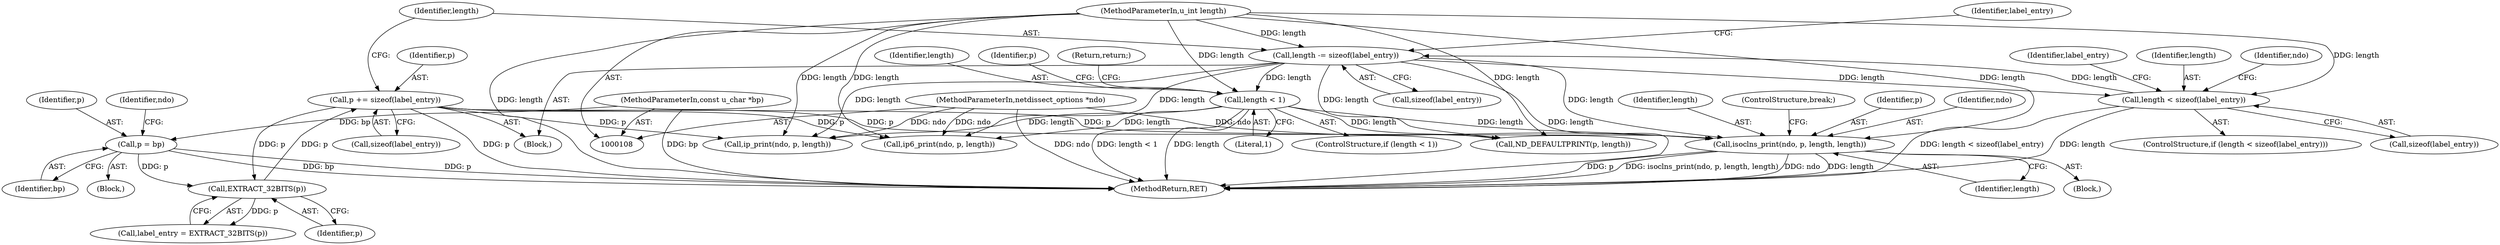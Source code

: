 digraph "1_tcpdump_1dcd10aceabbc03bf571ea32b892c522cbe923de_11@pointer" {
"1000340" [label="(Call,isoclns_print(ndo, p, length, length))"];
"1000109" [label="(MethodParameterIn,netdissect_options *ndo)"];
"1000217" [label="(Call,p += sizeof(label_entry))"];
"1000152" [label="(Call,EXTRACT_32BITS(p))"];
"1000123" [label="(Call,p = bp)"];
"1000110" [label="(MethodParameterIn,const u_char *bp)"];
"1000221" [label="(Call,length -= sizeof(label_entry))"];
"1000138" [label="(Call,length < sizeof(label_entry))"];
"1000111" [label="(MethodParameterIn,u_int length)"];
"1000248" [label="(Call,length < 1)"];
"1000112" [label="(Block,)"];
"1000125" [label="(Identifier,bp)"];
"1000219" [label="(Call,sizeof(label_entry))"];
"1000131" [label="(Block,)"];
"1000150" [label="(Call,label_entry = EXTRACT_32BITS(p))"];
"1000152" [label="(Call,EXTRACT_32BITS(p))"];
"1000128" [label="(Identifier,ndo)"];
"1000227" [label="(Identifier,label_entry)"];
"1000222" [label="(Identifier,length)"];
"1000221" [label="(Call,length -= sizeof(label_entry))"];
"1000354" [label="(MethodReturn,RET)"];
"1000334" [label="(Call,ip6_print(ndo, p, length))"];
"1000153" [label="(Identifier,p)"];
"1000123" [label="(Call,p = bp)"];
"1000249" [label="(Identifier,length)"];
"1000311" [label="(Call,ND_DEFAULTPRINT(p, length))"];
"1000340" [label="(Call,isoclns_print(ndo, p, length, length))"];
"1000250" [label="(Literal,1)"];
"1000218" [label="(Identifier,p)"];
"1000247" [label="(ControlStructure,if (length < 1))"];
"1000255" [label="(Identifier,p)"];
"1000110" [label="(MethodParameterIn,const u_char *bp)"];
"1000111" [label="(MethodParameterIn,u_int length)"];
"1000137" [label="(ControlStructure,if (length < sizeof(label_entry)))"];
"1000328" [label="(Call,ip_print(ndo, p, length))"];
"1000124" [label="(Identifier,p)"];
"1000223" [label="(Call,sizeof(label_entry))"];
"1000345" [label="(ControlStructure,break;)"];
"1000140" [label="(Call,sizeof(label_entry))"];
"1000344" [label="(Identifier,length)"];
"1000138" [label="(Call,length < sizeof(label_entry))"];
"1000342" [label="(Identifier,p)"];
"1000109" [label="(MethodParameterIn,netdissect_options *ndo)"];
"1000252" [label="(Return,return;)"];
"1000151" [label="(Identifier,label_entry)"];
"1000139" [label="(Identifier,length)"];
"1000341" [label="(Identifier,ndo)"];
"1000248" [label="(Call,length < 1)"];
"1000343" [label="(Identifier,length)"];
"1000326" [label="(Block,)"];
"1000217" [label="(Call,p += sizeof(label_entry))"];
"1000145" [label="(Identifier,ndo)"];
"1000340" -> "1000326"  [label="AST: "];
"1000340" -> "1000344"  [label="CFG: "];
"1000341" -> "1000340"  [label="AST: "];
"1000342" -> "1000340"  [label="AST: "];
"1000343" -> "1000340"  [label="AST: "];
"1000344" -> "1000340"  [label="AST: "];
"1000345" -> "1000340"  [label="CFG: "];
"1000340" -> "1000354"  [label="DDG: length"];
"1000340" -> "1000354"  [label="DDG: p"];
"1000340" -> "1000354"  [label="DDG: isoclns_print(ndo, p, length, length)"];
"1000340" -> "1000354"  [label="DDG: ndo"];
"1000109" -> "1000340"  [label="DDG: ndo"];
"1000217" -> "1000340"  [label="DDG: p"];
"1000221" -> "1000340"  [label="DDG: length"];
"1000248" -> "1000340"  [label="DDG: length"];
"1000111" -> "1000340"  [label="DDG: length"];
"1000109" -> "1000108"  [label="AST: "];
"1000109" -> "1000354"  [label="DDG: ndo"];
"1000109" -> "1000328"  [label="DDG: ndo"];
"1000109" -> "1000334"  [label="DDG: ndo"];
"1000217" -> "1000131"  [label="AST: "];
"1000217" -> "1000219"  [label="CFG: "];
"1000218" -> "1000217"  [label="AST: "];
"1000219" -> "1000217"  [label="AST: "];
"1000222" -> "1000217"  [label="CFG: "];
"1000217" -> "1000354"  [label="DDG: p"];
"1000217" -> "1000152"  [label="DDG: p"];
"1000152" -> "1000217"  [label="DDG: p"];
"1000217" -> "1000311"  [label="DDG: p"];
"1000217" -> "1000328"  [label="DDG: p"];
"1000217" -> "1000334"  [label="DDG: p"];
"1000152" -> "1000150"  [label="AST: "];
"1000152" -> "1000153"  [label="CFG: "];
"1000153" -> "1000152"  [label="AST: "];
"1000150" -> "1000152"  [label="CFG: "];
"1000152" -> "1000150"  [label="DDG: p"];
"1000123" -> "1000152"  [label="DDG: p"];
"1000123" -> "1000112"  [label="AST: "];
"1000123" -> "1000125"  [label="CFG: "];
"1000124" -> "1000123"  [label="AST: "];
"1000125" -> "1000123"  [label="AST: "];
"1000128" -> "1000123"  [label="CFG: "];
"1000123" -> "1000354"  [label="DDG: p"];
"1000123" -> "1000354"  [label="DDG: bp"];
"1000110" -> "1000123"  [label="DDG: bp"];
"1000110" -> "1000108"  [label="AST: "];
"1000110" -> "1000354"  [label="DDG: bp"];
"1000221" -> "1000131"  [label="AST: "];
"1000221" -> "1000223"  [label="CFG: "];
"1000222" -> "1000221"  [label="AST: "];
"1000223" -> "1000221"  [label="AST: "];
"1000227" -> "1000221"  [label="CFG: "];
"1000221" -> "1000354"  [label="DDG: length"];
"1000221" -> "1000138"  [label="DDG: length"];
"1000138" -> "1000221"  [label="DDG: length"];
"1000111" -> "1000221"  [label="DDG: length"];
"1000221" -> "1000248"  [label="DDG: length"];
"1000221" -> "1000311"  [label="DDG: length"];
"1000221" -> "1000328"  [label="DDG: length"];
"1000221" -> "1000334"  [label="DDG: length"];
"1000138" -> "1000137"  [label="AST: "];
"1000138" -> "1000140"  [label="CFG: "];
"1000139" -> "1000138"  [label="AST: "];
"1000140" -> "1000138"  [label="AST: "];
"1000145" -> "1000138"  [label="CFG: "];
"1000151" -> "1000138"  [label="CFG: "];
"1000138" -> "1000354"  [label="DDG: length < sizeof(label_entry)"];
"1000138" -> "1000354"  [label="DDG: length"];
"1000111" -> "1000138"  [label="DDG: length"];
"1000111" -> "1000108"  [label="AST: "];
"1000111" -> "1000354"  [label="DDG: length"];
"1000111" -> "1000248"  [label="DDG: length"];
"1000111" -> "1000311"  [label="DDG: length"];
"1000111" -> "1000328"  [label="DDG: length"];
"1000111" -> "1000334"  [label="DDG: length"];
"1000248" -> "1000247"  [label="AST: "];
"1000248" -> "1000250"  [label="CFG: "];
"1000249" -> "1000248"  [label="AST: "];
"1000250" -> "1000248"  [label="AST: "];
"1000252" -> "1000248"  [label="CFG: "];
"1000255" -> "1000248"  [label="CFG: "];
"1000248" -> "1000354"  [label="DDG: length < 1"];
"1000248" -> "1000354"  [label="DDG: length"];
"1000248" -> "1000311"  [label="DDG: length"];
"1000248" -> "1000328"  [label="DDG: length"];
"1000248" -> "1000334"  [label="DDG: length"];
}
